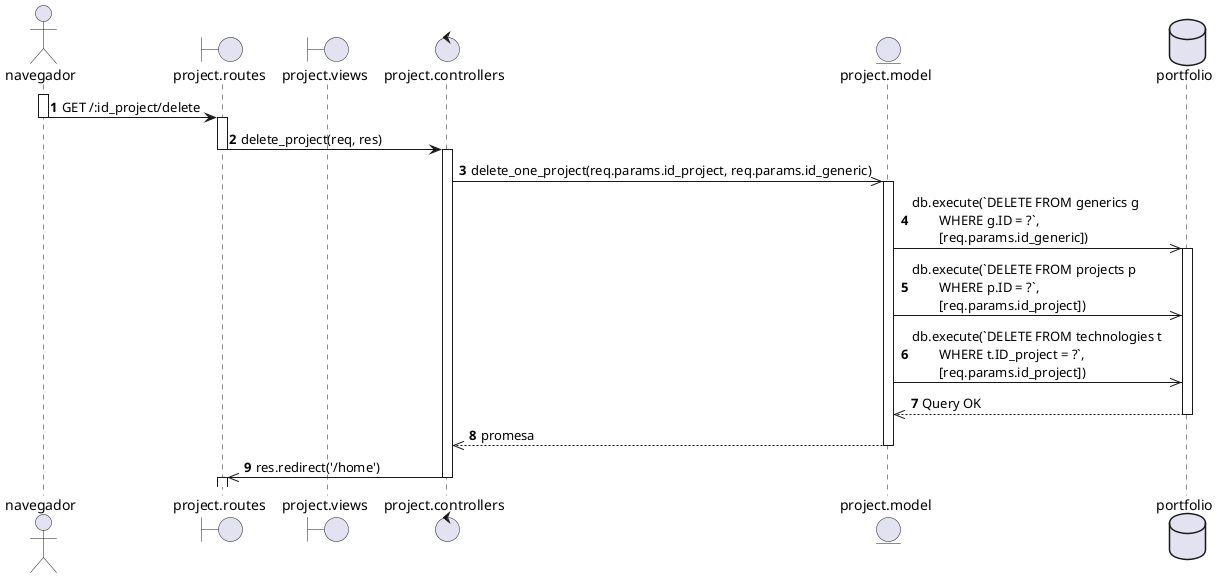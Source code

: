 @startuml

actor navegador as nav
boundary "project.routes" as routes
boundary "project.views" as view
control "project.controllers" as controller
entity "project.model" as model
database portfolio as db  
autonumber

activate nav
nav -> routes: GET /:id_project/delete
deactivate nav

activate routes
routes -> controller: delete_project(req, res)
deactivate routes

activate controller
controller ->> model: delete_one_project(req.params.id_project, req.params.id_generic)

activate model
model ->> db: db.execute(`DELETE FROM generics g \n\tWHERE g.ID = ?`, \n\t[req.params.id_generic])
activate db
model ->> db: db.execute(`DELETE FROM projects p \n\tWHERE p.ID = ?`, \n\t[req.params.id_project])
model ->> db: db.execute(`DELETE FROM technologies t \n\tWHERE t.ID_project = ?`, \n\t[req.params.id_project])

db -->> model: Query OK
deactivate db

model -->> controller: promesa
deactivate model

controller ->> routes: res.redirect('/home')
deactivate controller

activate routes

@enduml